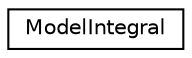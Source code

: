 digraph "Graphical Class Hierarchy"
{
  edge [fontname="Helvetica",fontsize="10",labelfontname="Helvetica",labelfontsize="10"];
  node [fontname="Helvetica",fontsize="10",shape=record];
  rankdir="LR";
  Node1 [label="ModelIntegral",height=0.2,width=0.4,color="black", fillcolor="white", style="filled",URL="$class_model_integral.html"];
}
